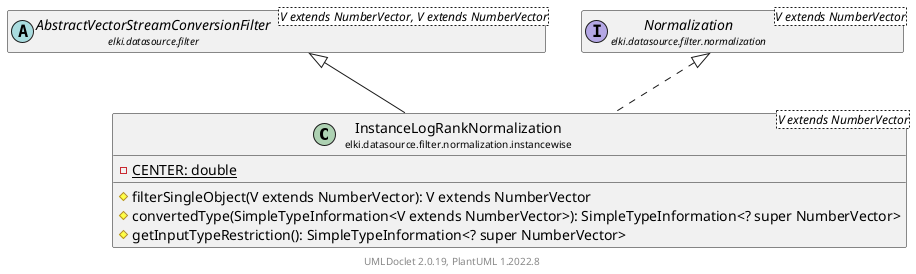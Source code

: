 @startuml
    remove .*\.(Instance|Par|Parameterizer|Factory)$
    set namespaceSeparator none
    hide empty fields
    hide empty methods

    class "<size:14>InstanceLogRankNormalization\n<size:10>elki.datasource.filter.normalization.instancewise" as elki.datasource.filter.normalization.instancewise.InstanceLogRankNormalization<V extends NumberVector> [[InstanceLogRankNormalization.html]] {
        {static} -CENTER: double
        #filterSingleObject(V extends NumberVector): V extends NumberVector
        #convertedType(SimpleTypeInformation<V extends NumberVector>): SimpleTypeInformation<? super NumberVector>
        #getInputTypeRestriction(): SimpleTypeInformation<? super NumberVector>
    }

    abstract class "<size:14>AbstractVectorStreamConversionFilter\n<size:10>elki.datasource.filter" as elki.datasource.filter.AbstractVectorStreamConversionFilter<V extends NumberVector, V extends NumberVector> [[../../AbstractVectorStreamConversionFilter.html]]
    interface "<size:14>Normalization\n<size:10>elki.datasource.filter.normalization" as elki.datasource.filter.normalization.Normalization<V extends NumberVector> [[../Normalization.html]]
    class "<size:14>InstanceLogRankNormalization.Par\n<size:10>elki.datasource.filter.normalization.instancewise" as elki.datasource.filter.normalization.instancewise.InstanceLogRankNormalization.Par [[InstanceLogRankNormalization.Par.html]]

    elki.datasource.filter.AbstractVectorStreamConversionFilter <|-- elki.datasource.filter.normalization.instancewise.InstanceLogRankNormalization
    elki.datasource.filter.normalization.Normalization <|.. elki.datasource.filter.normalization.instancewise.InstanceLogRankNormalization
    elki.datasource.filter.normalization.instancewise.InstanceLogRankNormalization +-- elki.datasource.filter.normalization.instancewise.InstanceLogRankNormalization.Par

    center footer UMLDoclet 2.0.19, PlantUML 1.2022.8
@enduml
